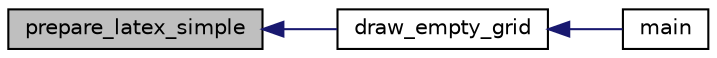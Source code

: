 digraph "prepare_latex_simple"
{
  edge [fontname="Helvetica",fontsize="10",labelfontname="Helvetica",labelfontsize="10"];
  node [fontname="Helvetica",fontsize="10",shape=record];
  rankdir="LR";
  Node227 [label="prepare_latex_simple",height=0.2,width=0.4,color="black", fillcolor="grey75", style="filled", fontcolor="black"];
  Node227 -> Node228 [dir="back",color="midnightblue",fontsize="10",style="solid",fontname="Helvetica"];
  Node228 [label="draw_empty_grid",height=0.2,width=0.4,color="black", fillcolor="white", style="filled",URL="$da/d6d/field_8_c.html#a0d28d1958c704e954ef7bb377a58c811"];
  Node228 -> Node229 [dir="back",color="midnightblue",fontsize="10",style="solid",fontname="Helvetica"];
  Node229 [label="main",height=0.2,width=0.4,color="black", fillcolor="white", style="filled",URL="$da/d6d/field_8_c.html#a3c04138a5bfe5d72780bb7e82a18e627"];
}
